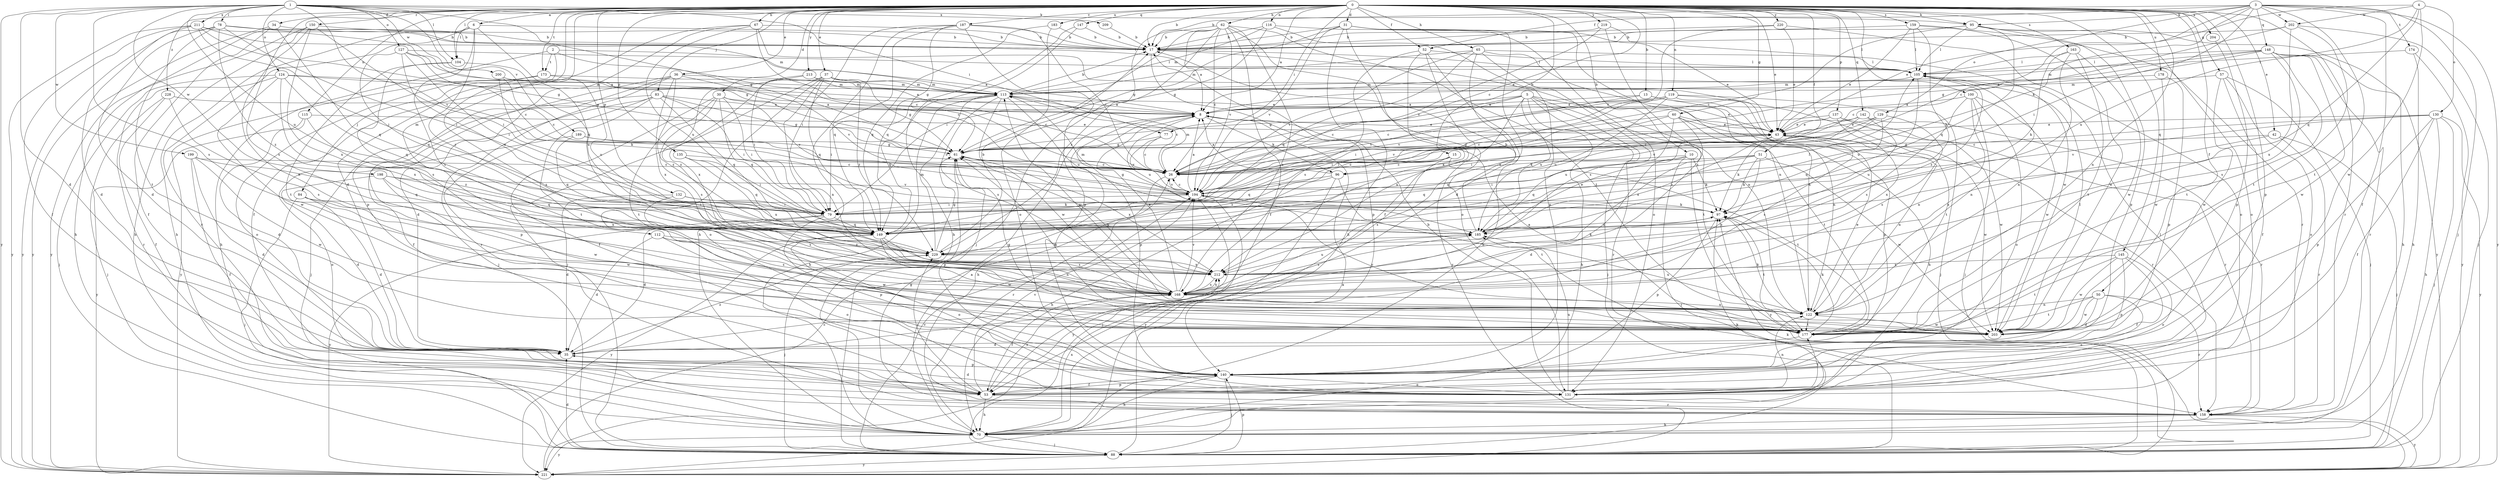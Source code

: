 strict digraph  {
0;
1;
2;
3;
4;
5;
6;
8;
10;
13;
15;
17;
26;
30;
31;
34;
35;
36;
37;
42;
43;
50;
51;
52;
53;
57;
60;
61;
62;
65;
67;
70;
77;
78;
79;
83;
84;
88;
95;
96;
97;
100;
104;
105;
112;
113;
115;
116;
119;
122;
124;
127;
129;
130;
131;
132;
135;
137;
140;
142;
145;
147;
148;
149;
150;
158;
159;
163;
168;
173;
174;
177;
178;
183;
185;
187;
189;
194;
198;
199;
200;
202;
203;
204;
209;
211;
212;
213;
219;
220;
221;
228;
229;
0 -> 6  [label=a];
0 -> 8  [label=a];
0 -> 10  [label=b];
0 -> 13  [label=b];
0 -> 15  [label=b];
0 -> 17  [label=b];
0 -> 26  [label=c];
0 -> 30  [label=d];
0 -> 31  [label=d];
0 -> 34  [label=d];
0 -> 35  [label=d];
0 -> 36  [label=e];
0 -> 37  [label=e];
0 -> 42  [label=e];
0 -> 43  [label=e];
0 -> 50  [label=f];
0 -> 51  [label=f];
0 -> 52  [label=f];
0 -> 57  [label=g];
0 -> 60  [label=g];
0 -> 62  [label=h];
0 -> 65  [label=h];
0 -> 67  [label=h];
0 -> 77  [label=i];
0 -> 83  [label=j];
0 -> 95  [label=k];
0 -> 100  [label=l];
0 -> 104  [label=l];
0 -> 112  [label=m];
0 -> 115  [label=n];
0 -> 116  [label=n];
0 -> 119  [label=n];
0 -> 122  [label=n];
0 -> 132  [label=p];
0 -> 135  [label=p];
0 -> 137  [label=p];
0 -> 140  [label=p];
0 -> 142  [label=q];
0 -> 145  [label=q];
0 -> 147  [label=q];
0 -> 150  [label=r];
0 -> 158  [label=r];
0 -> 159  [label=s];
0 -> 163  [label=s];
0 -> 168  [label=s];
0 -> 173  [label=t];
0 -> 178  [label=u];
0 -> 183  [label=u];
0 -> 187  [label=v];
0 -> 204  [label=x];
0 -> 213  [label=y];
0 -> 219  [label=y];
0 -> 220  [label=y];
0 -> 228  [label=z];
1 -> 35  [label=d];
1 -> 61  [label=g];
1 -> 77  [label=i];
1 -> 78  [label=i];
1 -> 95  [label=k];
1 -> 104  [label=l];
1 -> 124  [label=o];
1 -> 127  [label=o];
1 -> 168  [label=s];
1 -> 185  [label=u];
1 -> 189  [label=v];
1 -> 194  [label=v];
1 -> 198  [label=w];
1 -> 199  [label=w];
1 -> 200  [label=w];
1 -> 209  [label=x];
1 -> 211  [label=x];
1 -> 221  [label=y];
2 -> 8  [label=a];
2 -> 26  [label=c];
2 -> 70  [label=h];
2 -> 84  [label=j];
2 -> 173  [label=t];
3 -> 17  [label=b];
3 -> 26  [label=c];
3 -> 52  [label=f];
3 -> 53  [label=f];
3 -> 79  [label=i];
3 -> 88  [label=j];
3 -> 95  [label=k];
3 -> 96  [label=k];
3 -> 129  [label=o];
3 -> 148  [label=q];
3 -> 174  [label=t];
3 -> 177  [label=t];
3 -> 202  [label=w];
3 -> 221  [label=y];
4 -> 43  [label=e];
4 -> 130  [label=o];
4 -> 149  [label=q];
4 -> 185  [label=u];
4 -> 202  [label=w];
4 -> 203  [label=w];
5 -> 8  [label=a];
5 -> 26  [label=c];
5 -> 43  [label=e];
5 -> 61  [label=g];
5 -> 70  [label=h];
5 -> 88  [label=j];
5 -> 158  [label=r];
5 -> 177  [label=t];
5 -> 185  [label=u];
5 -> 212  [label=x];
6 -> 17  [label=b];
6 -> 70  [label=h];
6 -> 104  [label=l];
6 -> 149  [label=q];
6 -> 158  [label=r];
6 -> 168  [label=s];
6 -> 229  [label=z];
8 -> 43  [label=e];
8 -> 70  [label=h];
8 -> 96  [label=k];
8 -> 140  [label=p];
8 -> 185  [label=u];
10 -> 35  [label=d];
10 -> 88  [label=j];
10 -> 96  [label=k];
10 -> 97  [label=k];
10 -> 149  [label=q];
10 -> 221  [label=y];
13 -> 8  [label=a];
13 -> 70  [label=h];
13 -> 140  [label=p];
13 -> 194  [label=v];
15 -> 26  [label=c];
15 -> 149  [label=q];
15 -> 168  [label=s];
15 -> 177  [label=t];
15 -> 229  [label=z];
17 -> 105  [label=l];
17 -> 122  [label=n];
17 -> 140  [label=p];
26 -> 113  [label=m];
26 -> 158  [label=r];
26 -> 194  [label=v];
30 -> 8  [label=a];
30 -> 53  [label=f];
30 -> 79  [label=i];
30 -> 149  [label=q];
30 -> 168  [label=s];
30 -> 177  [label=t];
30 -> 194  [label=v];
31 -> 17  [label=b];
31 -> 35  [label=d];
31 -> 43  [label=e];
31 -> 53  [label=f];
31 -> 61  [label=g];
31 -> 70  [label=h];
31 -> 122  [label=n];
31 -> 194  [label=v];
34 -> 17  [label=b];
34 -> 53  [label=f];
34 -> 70  [label=h];
34 -> 149  [label=q];
34 -> 221  [label=y];
35 -> 140  [label=p];
35 -> 229  [label=z];
36 -> 35  [label=d];
36 -> 88  [label=j];
36 -> 113  [label=m];
36 -> 158  [label=r];
36 -> 194  [label=v];
36 -> 212  [label=x];
36 -> 229  [label=z];
37 -> 61  [label=g];
37 -> 88  [label=j];
37 -> 113  [label=m];
37 -> 122  [label=n];
37 -> 131  [label=o];
37 -> 149  [label=q];
37 -> 212  [label=x];
37 -> 229  [label=z];
42 -> 61  [label=g];
42 -> 88  [label=j];
42 -> 158  [label=r];
42 -> 212  [label=x];
43 -> 61  [label=g];
43 -> 97  [label=k];
43 -> 122  [label=n];
43 -> 149  [label=q];
43 -> 168  [label=s];
43 -> 185  [label=u];
43 -> 203  [label=w];
50 -> 35  [label=d];
50 -> 122  [label=n];
50 -> 131  [label=o];
50 -> 158  [label=r];
50 -> 177  [label=t];
50 -> 203  [label=w];
51 -> 26  [label=c];
51 -> 79  [label=i];
51 -> 97  [label=k];
51 -> 149  [label=q];
51 -> 168  [label=s];
51 -> 203  [label=w];
52 -> 70  [label=h];
52 -> 105  [label=l];
52 -> 168  [label=s];
52 -> 212  [label=x];
52 -> 221  [label=y];
53 -> 70  [label=h];
53 -> 140  [label=p];
53 -> 158  [label=r];
53 -> 168  [label=s];
53 -> 194  [label=v];
53 -> 229  [label=z];
57 -> 53  [label=f];
57 -> 88  [label=j];
57 -> 113  [label=m];
57 -> 131  [label=o];
57 -> 203  [label=w];
60 -> 43  [label=e];
60 -> 79  [label=i];
60 -> 158  [label=r];
60 -> 177  [label=t];
60 -> 185  [label=u];
60 -> 194  [label=v];
60 -> 212  [label=x];
61 -> 26  [label=c];
61 -> 140  [label=p];
61 -> 212  [label=x];
62 -> 8  [label=a];
62 -> 17  [label=b];
62 -> 26  [label=c];
62 -> 53  [label=f];
62 -> 79  [label=i];
62 -> 88  [label=j];
62 -> 131  [label=o];
62 -> 168  [label=s];
62 -> 177  [label=t];
62 -> 194  [label=v];
62 -> 229  [label=z];
65 -> 105  [label=l];
65 -> 113  [label=m];
65 -> 122  [label=n];
65 -> 149  [label=q];
65 -> 168  [label=s];
65 -> 194  [label=v];
65 -> 212  [label=x];
67 -> 17  [label=b];
67 -> 26  [label=c];
67 -> 43  [label=e];
67 -> 53  [label=f];
67 -> 140  [label=p];
67 -> 185  [label=u];
70 -> 8  [label=a];
70 -> 88  [label=j];
70 -> 97  [label=k];
70 -> 212  [label=x];
70 -> 221  [label=y];
77 -> 26  [label=c];
77 -> 61  [label=g];
77 -> 194  [label=v];
78 -> 17  [label=b];
78 -> 35  [label=d];
78 -> 61  [label=g];
78 -> 79  [label=i];
78 -> 105  [label=l];
78 -> 177  [label=t];
78 -> 221  [label=y];
78 -> 229  [label=z];
79 -> 35  [label=d];
79 -> 140  [label=p];
79 -> 149  [label=q];
79 -> 221  [label=y];
83 -> 8  [label=a];
83 -> 53  [label=f];
83 -> 61  [label=g];
83 -> 79  [label=i];
83 -> 88  [label=j];
83 -> 140  [label=p];
83 -> 149  [label=q];
83 -> 177  [label=t];
84 -> 35  [label=d];
84 -> 79  [label=i];
84 -> 88  [label=j];
84 -> 203  [label=w];
88 -> 8  [label=a];
88 -> 35  [label=d];
88 -> 97  [label=k];
88 -> 140  [label=p];
88 -> 194  [label=v];
88 -> 221  [label=y];
95 -> 17  [label=b];
95 -> 26  [label=c];
95 -> 105  [label=l];
95 -> 131  [label=o];
95 -> 140  [label=p];
95 -> 149  [label=q];
95 -> 221  [label=y];
96 -> 8  [label=a];
96 -> 70  [label=h];
96 -> 177  [label=t];
96 -> 194  [label=v];
96 -> 221  [label=y];
97 -> 113  [label=m];
97 -> 140  [label=p];
97 -> 177  [label=t];
97 -> 185  [label=u];
100 -> 8  [label=a];
100 -> 88  [label=j];
100 -> 122  [label=n];
100 -> 131  [label=o];
100 -> 168  [label=s];
100 -> 203  [label=w];
104 -> 168  [label=s];
104 -> 177  [label=t];
104 -> 185  [label=u];
105 -> 113  [label=m];
105 -> 122  [label=n];
105 -> 185  [label=u];
105 -> 229  [label=z];
112 -> 35  [label=d];
112 -> 131  [label=o];
112 -> 168  [label=s];
112 -> 203  [label=w];
112 -> 229  [label=z];
113 -> 8  [label=a];
113 -> 17  [label=b];
113 -> 26  [label=c];
113 -> 70  [label=h];
113 -> 79  [label=i];
113 -> 149  [label=q];
113 -> 168  [label=s];
113 -> 185  [label=u];
113 -> 203  [label=w];
115 -> 35  [label=d];
115 -> 43  [label=e];
115 -> 221  [label=y];
115 -> 229  [label=z];
116 -> 17  [label=b];
116 -> 61  [label=g];
116 -> 113  [label=m];
116 -> 131  [label=o];
116 -> 140  [label=p];
119 -> 8  [label=a];
119 -> 26  [label=c];
119 -> 79  [label=i];
119 -> 88  [label=j];
119 -> 122  [label=n];
119 -> 177  [label=t];
119 -> 185  [label=u];
119 -> 194  [label=v];
122 -> 43  [label=e];
122 -> 97  [label=k];
122 -> 113  [label=m];
122 -> 177  [label=t];
122 -> 185  [label=u];
122 -> 203  [label=w];
124 -> 43  [label=e];
124 -> 88  [label=j];
124 -> 113  [label=m];
124 -> 149  [label=q];
124 -> 158  [label=r];
124 -> 203  [label=w];
124 -> 212  [label=x];
127 -> 8  [label=a];
127 -> 26  [label=c];
127 -> 79  [label=i];
127 -> 105  [label=l];
127 -> 149  [label=q];
127 -> 185  [label=u];
129 -> 26  [label=c];
129 -> 43  [label=e];
129 -> 149  [label=q];
129 -> 168  [label=s];
129 -> 194  [label=v];
130 -> 26  [label=c];
130 -> 43  [label=e];
130 -> 53  [label=f];
130 -> 70  [label=h];
130 -> 88  [label=j];
130 -> 140  [label=p];
130 -> 194  [label=v];
130 -> 221  [label=y];
131 -> 17  [label=b];
131 -> 35  [label=d];
131 -> 105  [label=l];
131 -> 122  [label=n];
131 -> 177  [label=t];
131 -> 185  [label=u];
132 -> 35  [label=d];
132 -> 79  [label=i];
132 -> 97  [label=k];
132 -> 168  [label=s];
135 -> 26  [label=c];
135 -> 79  [label=i];
135 -> 149  [label=q];
135 -> 212  [label=x];
137 -> 43  [label=e];
137 -> 79  [label=i];
137 -> 158  [label=r];
137 -> 203  [label=w];
137 -> 212  [label=x];
140 -> 53  [label=f];
140 -> 70  [label=h];
140 -> 88  [label=j];
140 -> 131  [label=o];
142 -> 26  [label=c];
142 -> 43  [label=e];
142 -> 79  [label=i];
142 -> 158  [label=r];
142 -> 185  [label=u];
145 -> 53  [label=f];
145 -> 131  [label=o];
145 -> 140  [label=p];
145 -> 177  [label=t];
145 -> 203  [label=w];
145 -> 212  [label=x];
147 -> 17  [label=b];
147 -> 70  [label=h];
147 -> 149  [label=q];
148 -> 8  [label=a];
148 -> 26  [label=c];
148 -> 70  [label=h];
148 -> 105  [label=l];
148 -> 113  [label=m];
148 -> 158  [label=r];
148 -> 168  [label=s];
148 -> 177  [label=t];
148 -> 203  [label=w];
149 -> 105  [label=l];
149 -> 122  [label=n];
149 -> 131  [label=o];
149 -> 168  [label=s];
149 -> 203  [label=w];
149 -> 221  [label=y];
150 -> 17  [label=b];
150 -> 70  [label=h];
150 -> 79  [label=i];
150 -> 122  [label=n];
150 -> 212  [label=x];
150 -> 221  [label=y];
158 -> 61  [label=g];
158 -> 70  [label=h];
158 -> 221  [label=y];
159 -> 17  [label=b];
159 -> 43  [label=e];
159 -> 97  [label=k];
159 -> 105  [label=l];
159 -> 158  [label=r];
159 -> 203  [label=w];
163 -> 97  [label=k];
163 -> 105  [label=l];
163 -> 122  [label=n];
163 -> 177  [label=t];
163 -> 203  [label=w];
168 -> 8  [label=a];
168 -> 53  [label=f];
168 -> 61  [label=g];
168 -> 122  [label=n];
168 -> 194  [label=v];
168 -> 212  [label=x];
173 -> 113  [label=m];
173 -> 131  [label=o];
173 -> 168  [label=s];
173 -> 185  [label=u];
173 -> 221  [label=y];
174 -> 70  [label=h];
174 -> 105  [label=l];
174 -> 221  [label=y];
177 -> 8  [label=a];
177 -> 35  [label=d];
177 -> 61  [label=g];
177 -> 97  [label=k];
178 -> 113  [label=m];
178 -> 140  [label=p];
178 -> 203  [label=w];
183 -> 17  [label=b];
183 -> 131  [label=o];
183 -> 149  [label=q];
185 -> 17  [label=b];
185 -> 43  [label=e];
185 -> 168  [label=s];
185 -> 229  [label=z];
187 -> 17  [label=b];
187 -> 26  [label=c];
187 -> 61  [label=g];
187 -> 70  [label=h];
187 -> 79  [label=i];
187 -> 140  [label=p];
187 -> 149  [label=q];
189 -> 26  [label=c];
189 -> 61  [label=g];
189 -> 131  [label=o];
189 -> 149  [label=q];
194 -> 8  [label=a];
194 -> 26  [label=c];
194 -> 61  [label=g];
194 -> 79  [label=i];
194 -> 88  [label=j];
194 -> 97  [label=k];
194 -> 221  [label=y];
198 -> 35  [label=d];
198 -> 149  [label=q];
198 -> 194  [label=v];
198 -> 203  [label=w];
198 -> 212  [label=x];
199 -> 26  [label=c];
199 -> 35  [label=d];
199 -> 53  [label=f];
199 -> 149  [label=q];
199 -> 203  [label=w];
200 -> 8  [label=a];
200 -> 26  [label=c];
200 -> 97  [label=k];
200 -> 113  [label=m];
202 -> 17  [label=b];
202 -> 61  [label=g];
202 -> 88  [label=j];
202 -> 177  [label=t];
202 -> 212  [label=x];
203 -> 61  [label=g];
203 -> 105  [label=l];
203 -> 194  [label=v];
204 -> 140  [label=p];
209 -> 17  [label=b];
211 -> 17  [label=b];
211 -> 35  [label=d];
211 -> 53  [label=f];
211 -> 61  [label=g];
211 -> 79  [label=i];
211 -> 113  [label=m];
211 -> 221  [label=y];
212 -> 168  [label=s];
212 -> 185  [label=u];
213 -> 26  [label=c];
213 -> 79  [label=i];
213 -> 113  [label=m];
213 -> 229  [label=z];
219 -> 17  [label=b];
219 -> 168  [label=s];
219 -> 194  [label=v];
219 -> 203  [label=w];
220 -> 17  [label=b];
220 -> 26  [label=c];
220 -> 43  [label=e];
220 -> 131  [label=o];
221 -> 26  [label=c];
228 -> 8  [label=a];
228 -> 53  [label=f];
228 -> 88  [label=j];
228 -> 168  [label=s];
229 -> 17  [label=b];
229 -> 61  [label=g];
229 -> 88  [label=j];
229 -> 97  [label=k];
229 -> 113  [label=m];
229 -> 212  [label=x];
}
